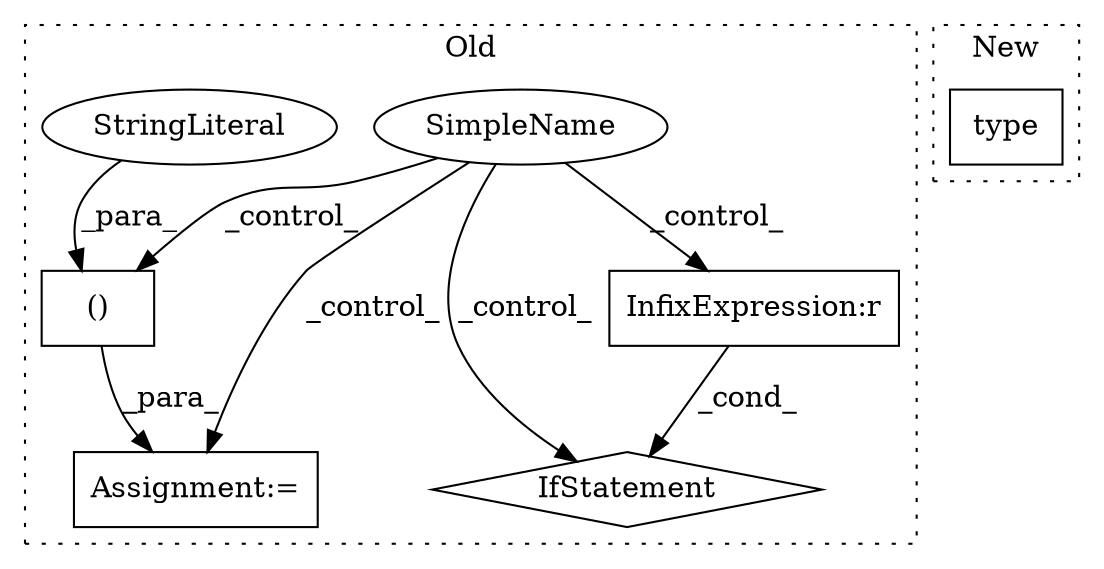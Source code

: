 digraph G {
subgraph cluster0 {
1 [label="()" a="106" s="664" l="32" shape="box"];
3 [label="StringLiteral" a="45" s="664" l="16" shape="ellipse"];
4 [label="Assignment:=" a="7" s="645" l="1" shape="box"];
5 [label="SimpleName" a="42" s="" l="" shape="ellipse"];
6 [label="IfStatement" a="25" s="706,739" l="4,2" shape="diamond"];
7 [label="InfixExpression:r" a="27" s="729" l="3" shape="box"];
label = "Old";
style="dotted";
}
subgraph cluster1 {
2 [label="type" a="32" s="497,516" l="5,1" shape="box"];
label = "New";
style="dotted";
}
1 -> 4 [label="_para_"];
3 -> 1 [label="_para_"];
5 -> 4 [label="_control_"];
5 -> 6 [label="_control_"];
5 -> 1 [label="_control_"];
5 -> 7 [label="_control_"];
7 -> 6 [label="_cond_"];
}